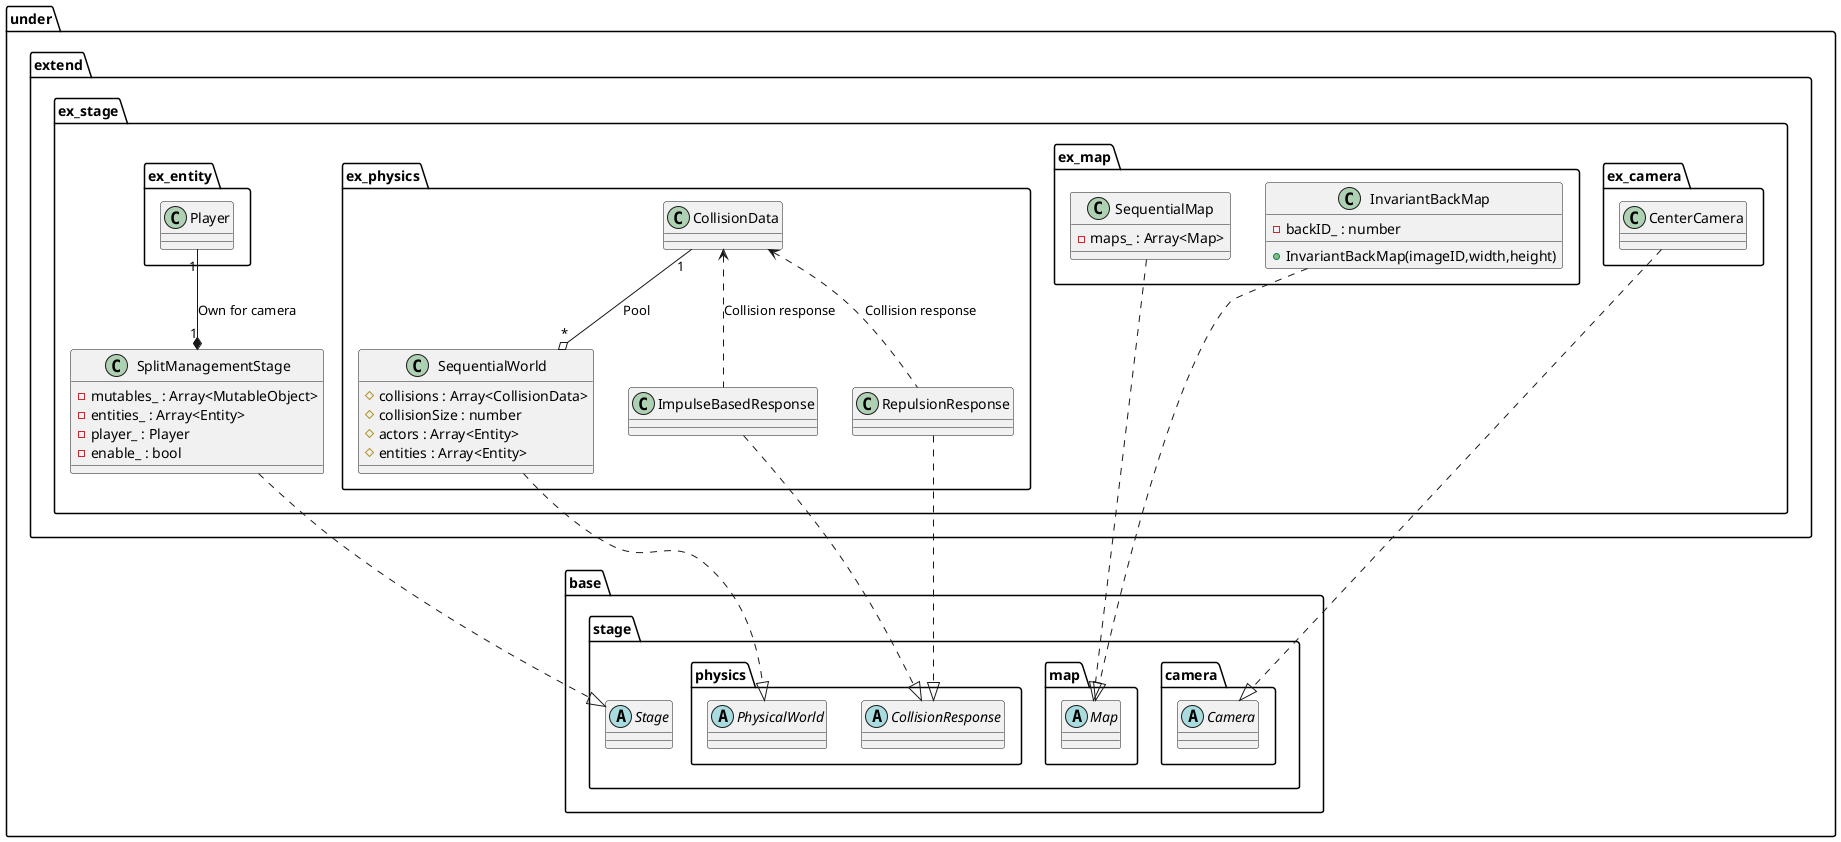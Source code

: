 @startuml StageExtend
package under {
    package extend {
        package ex_stage {
            class SplitManagementStage {
                -mutables_ : Array<MutableObject>
                -entities_ : Array<Entity>
                -player_ : Player
                -enable_ : bool
            }
            package ex_map {
                class SequentialMap {
                    -maps_ : Array<Map>
                }
                class InvariantBackMap {
                    +InvariantBackMap(imageID,width,height)
                    -backID_ : number
                }
            }
            package ex_camera {
                class CenterCamera
            }

            package ex_physics {
                class SequentialWorld {
                    #collisions : Array<CollisionData>
                    #collisionSize : number
                    #actors : Array<Entity>
                    #entities : Array<Entity>
                }
                class ImpulseBasedResponse
                class RepulsionResponse
            }
        }
    }
}

package under {
    package base {
        package stage {
            abstract Stage
            package map {
                abstract Map
            }
            package camera {
                abstract Camera
            }
            package physics {
                abstract PhysicalWorld
                abstract CollisionResponse
            }
        }
    }

    package extend {
        package ex_stage {
            package ex_entity {
                class Player
            }
            package ex_physics {
                class CollisionData
            }
        }
    }
}


Player "1"--*"1" SplitManagementStage : Own for camera

CollisionData <.. ImpulseBasedResponse : Collision response
CollisionData <.. RepulsionResponse : Collision response
CollisionData "1"--o "*"SequentialWorld : Pool

SplitManagementStage ..|> Stage
CenterCamera ..|> Camera
SequentialMap ..|> Map
InvariantBackMap ..|> Map
SequentialWorld ..|> PhysicalWorld
ImpulseBasedResponse ..|> CollisionResponse
RepulsionResponse ..|> CollisionResponse

@enduml

